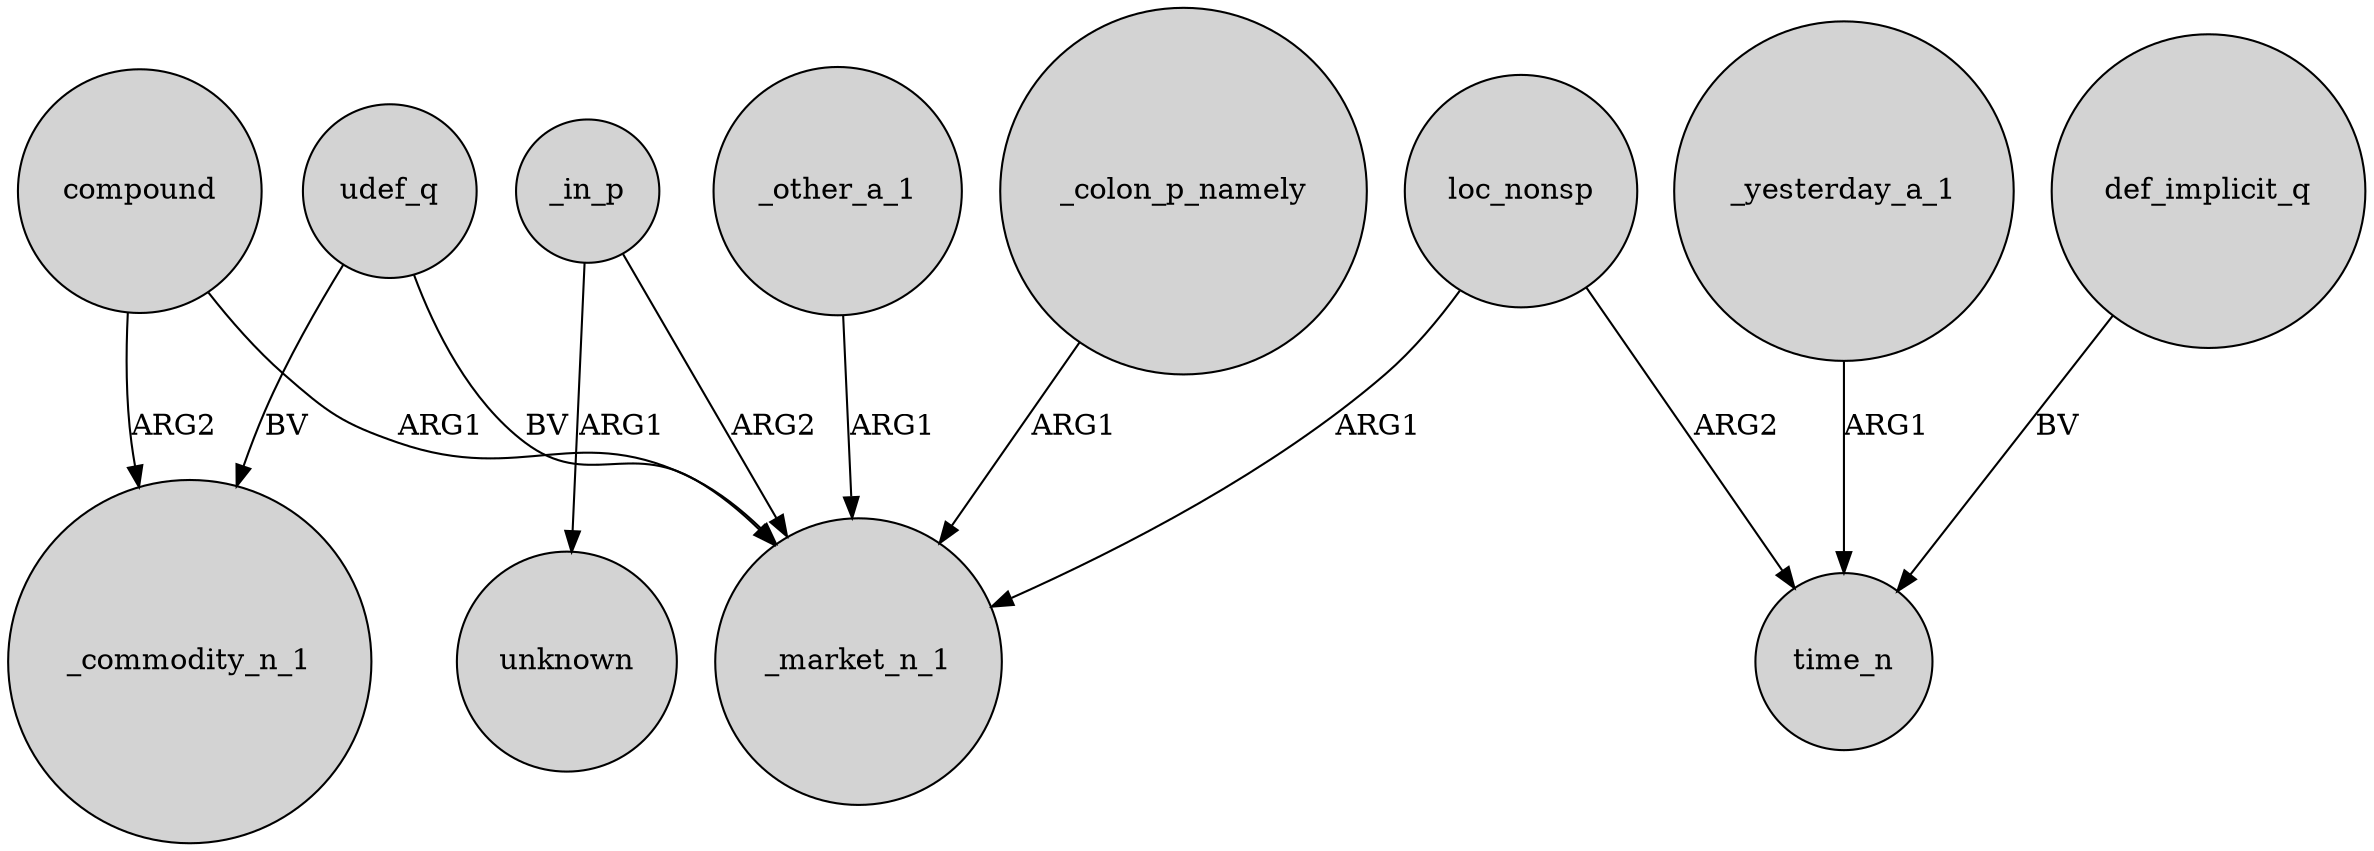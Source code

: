 digraph {
	node [shape=circle style=filled]
	compound -> _commodity_n_1 [label=ARG2]
	_in_p -> unknown [label=ARG1]
	_in_p -> _market_n_1 [label=ARG2]
	_yesterday_a_1 -> time_n [label=ARG1]
	_other_a_1 -> _market_n_1 [label=ARG1]
	_colon_p_namely -> _market_n_1 [label=ARG1]
	udef_q -> _market_n_1 [label=BV]
	compound -> _market_n_1 [label=ARG1]
	udef_q -> _commodity_n_1 [label=BV]
	def_implicit_q -> time_n [label=BV]
	loc_nonsp -> time_n [label=ARG2]
	loc_nonsp -> _market_n_1 [label=ARG1]
}
